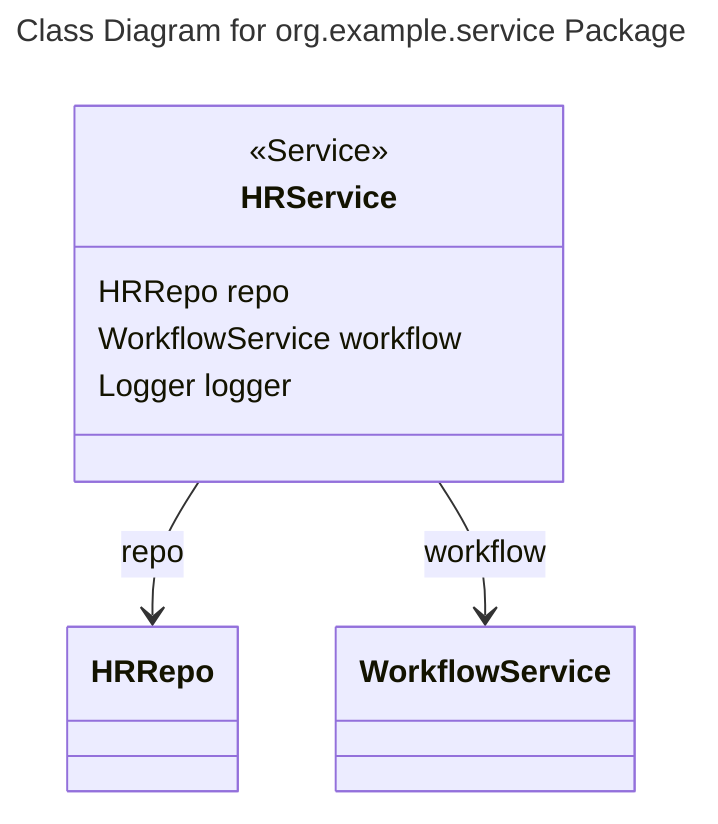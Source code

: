 ---
title: Class Diagram for org.example.service Package
---
classDiagram

    class HRService {
        <<Service>>
        HRRepo repo
        WorkflowService workflow
        Logger logger
    }

    class WorkflowService {
    }

    HRService --> HRRepo: repo
    HRService --> WorkflowService: workflow